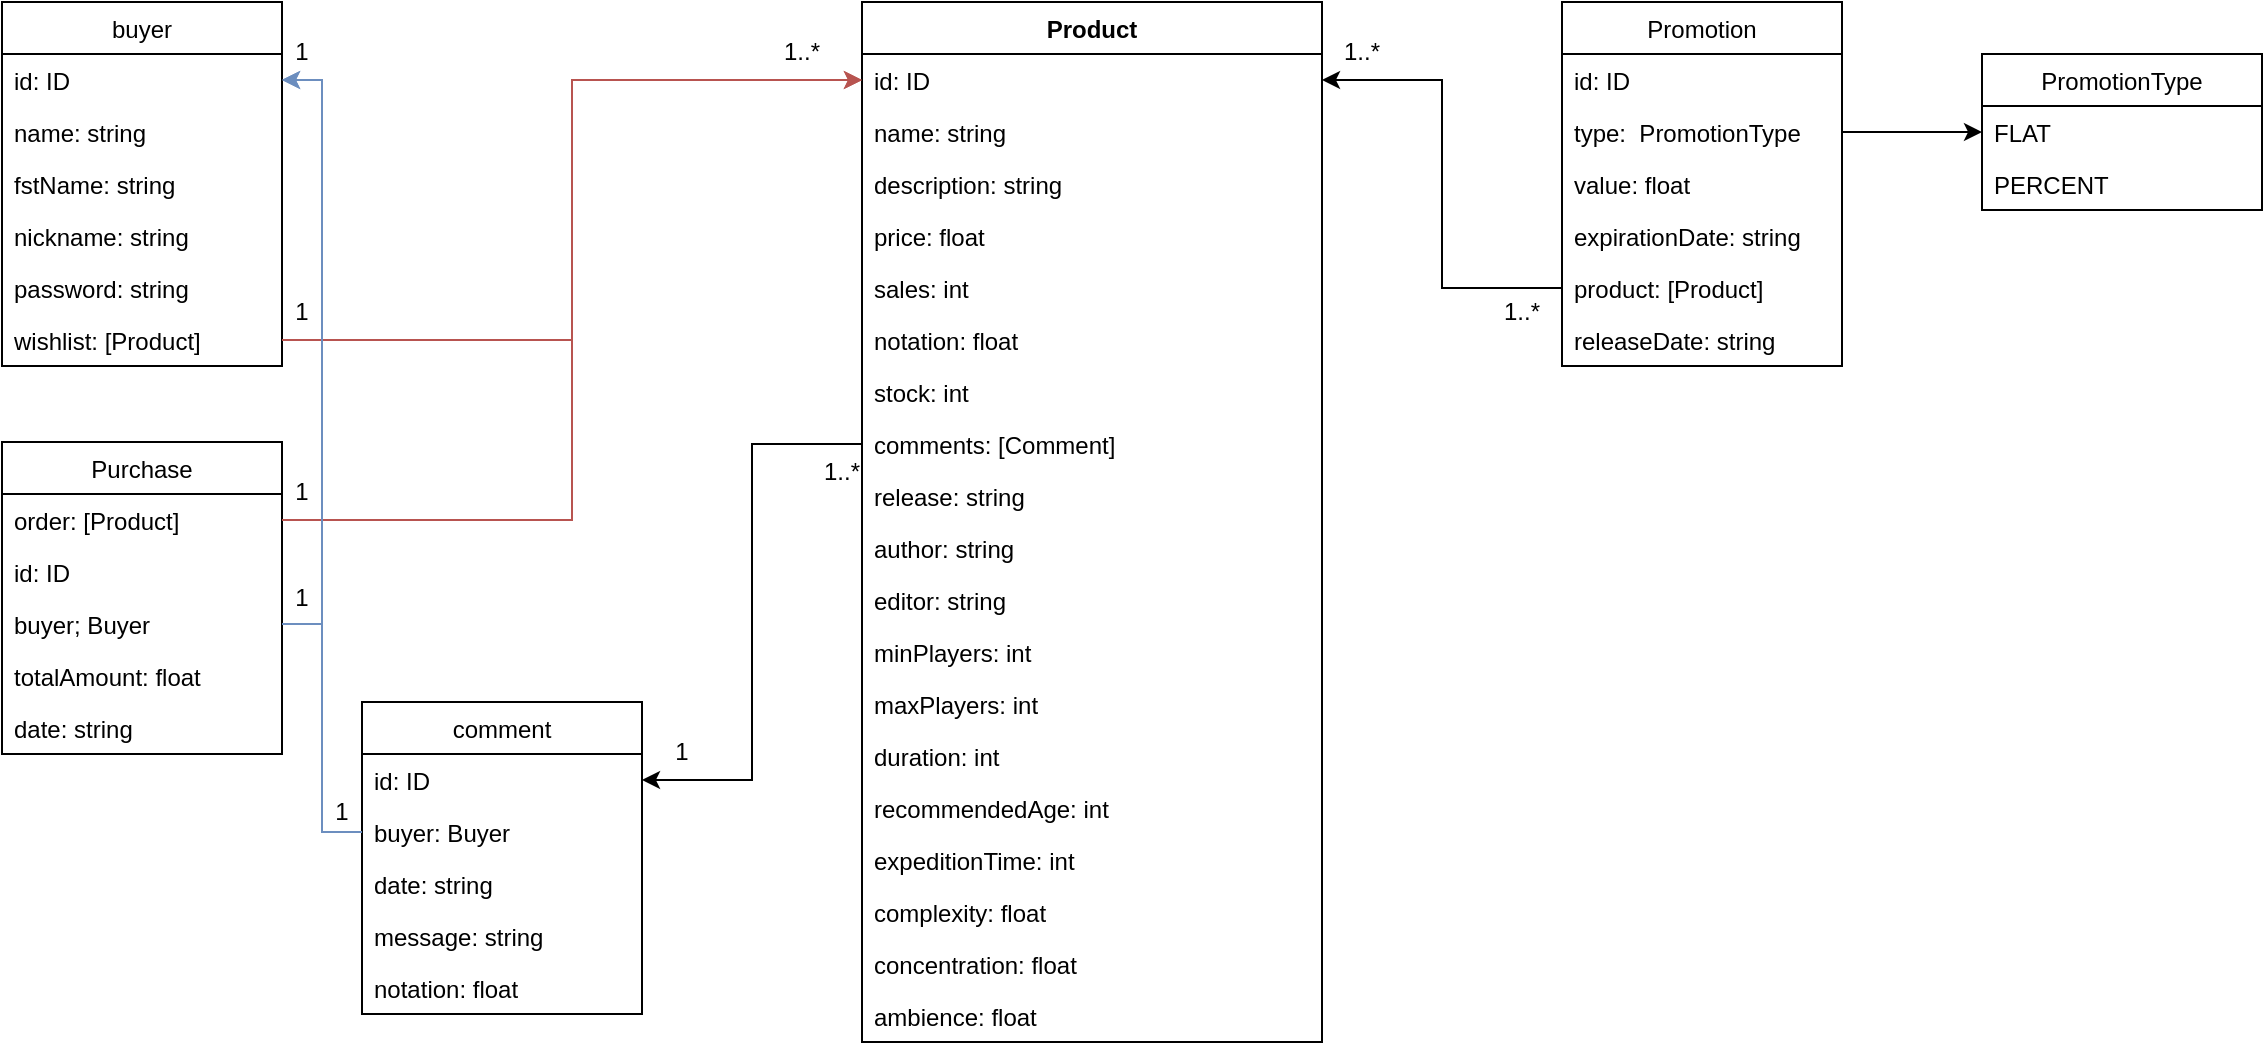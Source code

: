 <mxfile>
    <diagram id="qhP7KjJMfT59o1gSOzxB" name="Page-1">
        <mxGraphModel dx="1381" dy="448" grid="1" gridSize="10" guides="1" tooltips="1" connect="1" arrows="1" fold="1" page="1" pageScale="1" pageWidth="827" pageHeight="1169" math="0" shadow="0">
            <root>
                <mxCell id="0"/>
                <mxCell id="1" parent="0"/>
                <mxCell id="AIPdWYYq4T8G4I1ffe9C-1" value="Product" style="swimlane;fontStyle=1;align=center;verticalAlign=top;childLayout=stackLayout;horizontal=1;startSize=26;horizontalStack=0;resizeParent=1;resizeParentMax=0;resizeLast=0;collapsible=1;marginBottom=0;" parent="1" vertex="1">
                    <mxGeometry x="180" y="420" width="230" height="520" as="geometry"/>
                </mxCell>
                <mxCell id="AIPdWYYq4T8G4I1ffe9C-2" value="id: ID" style="text;strokeColor=none;fillColor=none;align=left;verticalAlign=top;spacingLeft=4;spacingRight=4;overflow=hidden;rotatable=0;points=[[0,0.5],[1,0.5]];portConstraint=eastwest;" parent="AIPdWYYq4T8G4I1ffe9C-1" vertex="1">
                    <mxGeometry y="26" width="230" height="26" as="geometry"/>
                </mxCell>
                <mxCell id="njmQkS_udpOmSkrCVEzm-1" value="name: string" style="text;strokeColor=none;fillColor=none;align=left;verticalAlign=top;spacingLeft=4;spacingRight=4;overflow=hidden;rotatable=0;points=[[0,0.5],[1,0.5]];portConstraint=eastwest;" parent="AIPdWYYq4T8G4I1ffe9C-1" vertex="1">
                    <mxGeometry y="52" width="230" height="26" as="geometry"/>
                </mxCell>
                <mxCell id="AIPdWYYq4T8G4I1ffe9C-5" value="description: string" style="text;strokeColor=none;fillColor=none;align=left;verticalAlign=top;spacingLeft=4;spacingRight=4;overflow=hidden;rotatable=0;points=[[0,0.5],[1,0.5]];portConstraint=eastwest;" parent="AIPdWYYq4T8G4I1ffe9C-1" vertex="1">
                    <mxGeometry y="78" width="230" height="26" as="geometry"/>
                </mxCell>
                <mxCell id="AIPdWYYq4T8G4I1ffe9C-6" value="price: float" style="text;strokeColor=none;fillColor=none;align=left;verticalAlign=top;spacingLeft=4;spacingRight=4;overflow=hidden;rotatable=0;points=[[0,0.5],[1,0.5]];portConstraint=eastwest;" parent="AIPdWYYq4T8G4I1ffe9C-1" vertex="1">
                    <mxGeometry y="104" width="230" height="26" as="geometry"/>
                </mxCell>
                <mxCell id="AIPdWYYq4T8G4I1ffe9C-8" value="sales: int" style="text;strokeColor=none;fillColor=none;align=left;verticalAlign=top;spacingLeft=4;spacingRight=4;overflow=hidden;rotatable=0;points=[[0,0.5],[1,0.5]];portConstraint=eastwest;" parent="AIPdWYYq4T8G4I1ffe9C-1" vertex="1">
                    <mxGeometry y="130" width="230" height="26" as="geometry"/>
                </mxCell>
                <mxCell id="AIPdWYYq4T8G4I1ffe9C-9" value="notation: float" style="text;strokeColor=none;fillColor=none;align=left;verticalAlign=top;spacingLeft=4;spacingRight=4;overflow=hidden;rotatable=0;points=[[0,0.5],[1,0.5]];portConstraint=eastwest;" parent="AIPdWYYq4T8G4I1ffe9C-1" vertex="1">
                    <mxGeometry y="156" width="230" height="26" as="geometry"/>
                </mxCell>
                <mxCell id="AIPdWYYq4T8G4I1ffe9C-12" value="stock: int" style="text;strokeColor=none;fillColor=none;align=left;verticalAlign=top;spacingLeft=4;spacingRight=4;overflow=hidden;rotatable=0;points=[[0,0.5],[1,0.5]];portConstraint=eastwest;" parent="AIPdWYYq4T8G4I1ffe9C-1" vertex="1">
                    <mxGeometry y="182" width="230" height="26" as="geometry"/>
                </mxCell>
                <mxCell id="AIPdWYYq4T8G4I1ffe9C-11" value="comments: [Comment]" style="text;strokeColor=none;fillColor=none;align=left;verticalAlign=top;spacingLeft=4;spacingRight=4;overflow=hidden;rotatable=0;points=[[0,0.5],[1,0.5]];portConstraint=eastwest;" parent="AIPdWYYq4T8G4I1ffe9C-1" vertex="1">
                    <mxGeometry y="208" width="230" height="26" as="geometry"/>
                </mxCell>
                <mxCell id="FD3mDdKUtWkHjg0hF5EI-1" value="release: string" style="text;strokeColor=none;fillColor=none;align=left;verticalAlign=top;spacingLeft=4;spacingRight=4;overflow=hidden;rotatable=0;points=[[0,0.5],[1,0.5]];portConstraint=eastwest;" parent="AIPdWYYq4T8G4I1ffe9C-1" vertex="1">
                    <mxGeometry y="234" width="230" height="26" as="geometry"/>
                </mxCell>
                <mxCell id="AIPdWYYq4T8G4I1ffe9C-22" value="author: string" style="text;strokeColor=none;fillColor=none;align=left;verticalAlign=top;spacingLeft=4;spacingRight=4;overflow=hidden;rotatable=0;points=[[0,0.5],[1,0.5]];portConstraint=eastwest;" parent="AIPdWYYq4T8G4I1ffe9C-1" vertex="1">
                    <mxGeometry y="260" width="230" height="26" as="geometry"/>
                </mxCell>
                <mxCell id="tGBcgF5zEhU3mlBbZxo8-1" value="editor: string" style="text;strokeColor=none;fillColor=none;align=left;verticalAlign=top;spacingLeft=4;spacingRight=4;overflow=hidden;rotatable=0;points=[[0,0.5],[1,0.5]];portConstraint=eastwest;" parent="AIPdWYYq4T8G4I1ffe9C-1" vertex="1">
                    <mxGeometry y="286" width="230" height="26" as="geometry"/>
                </mxCell>
                <mxCell id="AIPdWYYq4T8G4I1ffe9C-14" value="minPlayers: int" style="text;strokeColor=none;fillColor=none;align=left;verticalAlign=top;spacingLeft=4;spacingRight=4;overflow=hidden;rotatable=0;points=[[0,0.5],[1,0.5]];portConstraint=eastwest;" parent="AIPdWYYq4T8G4I1ffe9C-1" vertex="1">
                    <mxGeometry y="312" width="230" height="26" as="geometry"/>
                </mxCell>
                <mxCell id="AIPdWYYq4T8G4I1ffe9C-28" value="maxPlayers: int" style="text;strokeColor=none;fillColor=none;align=left;verticalAlign=top;spacingLeft=4;spacingRight=4;overflow=hidden;rotatable=0;points=[[0,0.5],[1,0.5]];portConstraint=eastwest;" parent="AIPdWYYq4T8G4I1ffe9C-1" vertex="1">
                    <mxGeometry y="338" width="230" height="26" as="geometry"/>
                </mxCell>
                <mxCell id="AIPdWYYq4T8G4I1ffe9C-15" value="duration: int" style="text;strokeColor=none;fillColor=none;align=left;verticalAlign=top;spacingLeft=4;spacingRight=4;overflow=hidden;rotatable=0;points=[[0,0.5],[1,0.5]];portConstraint=eastwest;" parent="AIPdWYYq4T8G4I1ffe9C-1" vertex="1">
                    <mxGeometry y="364" width="230" height="26" as="geometry"/>
                </mxCell>
                <mxCell id="AIPdWYYq4T8G4I1ffe9C-16" value="recommendedAge: int" style="text;strokeColor=none;fillColor=none;align=left;verticalAlign=top;spacingLeft=4;spacingRight=4;overflow=hidden;rotatable=0;points=[[0,0.5],[1,0.5]];portConstraint=eastwest;" parent="AIPdWYYq4T8G4I1ffe9C-1" vertex="1">
                    <mxGeometry y="390" width="230" height="26" as="geometry"/>
                </mxCell>
                <mxCell id="AIPdWYYq4T8G4I1ffe9C-17" value="expeditionTime: int" style="text;strokeColor=none;fillColor=none;align=left;verticalAlign=top;spacingLeft=4;spacingRight=4;overflow=hidden;rotatable=0;points=[[0,0.5],[1,0.5]];portConstraint=eastwest;" parent="AIPdWYYq4T8G4I1ffe9C-1" vertex="1">
                    <mxGeometry y="416" width="230" height="26" as="geometry"/>
                </mxCell>
                <mxCell id="AIPdWYYq4T8G4I1ffe9C-19" value="complexity: float" style="text;strokeColor=none;fillColor=none;align=left;verticalAlign=top;spacingLeft=4;spacingRight=4;overflow=hidden;rotatable=0;points=[[0,0.5],[1,0.5]];portConstraint=eastwest;" parent="AIPdWYYq4T8G4I1ffe9C-1" vertex="1">
                    <mxGeometry y="442" width="230" height="26" as="geometry"/>
                </mxCell>
                <mxCell id="AIPdWYYq4T8G4I1ffe9C-20" value="concentration: float" style="text;strokeColor=none;fillColor=none;align=left;verticalAlign=top;spacingLeft=4;spacingRight=4;overflow=hidden;rotatable=0;points=[[0,0.5],[1,0.5]];portConstraint=eastwest;" parent="AIPdWYYq4T8G4I1ffe9C-1" vertex="1">
                    <mxGeometry y="468" width="230" height="26" as="geometry"/>
                </mxCell>
                <mxCell id="AIPdWYYq4T8G4I1ffe9C-21" value="ambience: float" style="text;strokeColor=none;fillColor=none;align=left;verticalAlign=top;spacingLeft=4;spacingRight=4;overflow=hidden;rotatable=0;points=[[0,0.5],[1,0.5]];portConstraint=eastwest;" parent="AIPdWYYq4T8G4I1ffe9C-1" vertex="1">
                    <mxGeometry y="494" width="230" height="26" as="geometry"/>
                </mxCell>
                <mxCell id="AIPdWYYq4T8G4I1ffe9C-23" value="Promotion" style="swimlane;fontStyle=0;childLayout=stackLayout;horizontal=1;startSize=26;fillColor=none;horizontalStack=0;resizeParent=1;resizeParentMax=0;resizeLast=0;collapsible=1;marginBottom=0;" parent="1" vertex="1">
                    <mxGeometry x="530" y="420" width="140" height="182" as="geometry"/>
                </mxCell>
                <mxCell id="njmQkS_udpOmSkrCVEzm-2" value="id: ID" style="text;strokeColor=none;fillColor=none;align=left;verticalAlign=top;spacingLeft=4;spacingRight=4;overflow=hidden;rotatable=0;points=[[0,0.5],[1,0.5]];portConstraint=eastwest;" parent="AIPdWYYq4T8G4I1ffe9C-23" vertex="1">
                    <mxGeometry y="26" width="140" height="26" as="geometry"/>
                </mxCell>
                <mxCell id="AIPdWYYq4T8G4I1ffe9C-24" value="type:  PromotionType" style="text;strokeColor=none;fillColor=none;align=left;verticalAlign=top;spacingLeft=4;spacingRight=4;overflow=hidden;rotatable=0;points=[[0,0.5],[1,0.5]];portConstraint=eastwest;" parent="AIPdWYYq4T8G4I1ffe9C-23" vertex="1">
                    <mxGeometry y="52" width="140" height="26" as="geometry"/>
                </mxCell>
                <mxCell id="AIPdWYYq4T8G4I1ffe9C-32" value="value: float" style="text;strokeColor=none;fillColor=none;align=left;verticalAlign=top;spacingLeft=4;spacingRight=4;overflow=hidden;rotatable=0;points=[[0,0.5],[1,0.5]];portConstraint=eastwest;" parent="AIPdWYYq4T8G4I1ffe9C-23" vertex="1">
                    <mxGeometry y="78" width="140" height="26" as="geometry"/>
                </mxCell>
                <mxCell id="AIPdWYYq4T8G4I1ffe9C-33" value="expirationDate: string" style="text;strokeColor=none;fillColor=none;align=left;verticalAlign=top;spacingLeft=4;spacingRight=4;overflow=hidden;rotatable=0;points=[[0,0.5],[1,0.5]];portConstraint=eastwest;" parent="AIPdWYYq4T8G4I1ffe9C-23" vertex="1">
                    <mxGeometry y="104" width="140" height="26" as="geometry"/>
                </mxCell>
                <mxCell id="njmQkS_udpOmSkrCVEzm-10" value="product: [Product]" style="text;strokeColor=none;fillColor=none;align=left;verticalAlign=top;spacingLeft=4;spacingRight=4;overflow=hidden;rotatable=0;points=[[0,0.5],[1,0.5]];portConstraint=eastwest;" parent="AIPdWYYq4T8G4I1ffe9C-23" vertex="1">
                    <mxGeometry y="130" width="140" height="26" as="geometry"/>
                </mxCell>
                <mxCell id="FD3mDdKUtWkHjg0hF5EI-2" value="releaseDate: string" style="text;strokeColor=none;fillColor=none;align=left;verticalAlign=top;spacingLeft=4;spacingRight=4;overflow=hidden;rotatable=0;points=[[0,0.5],[1,0.5]];portConstraint=eastwest;" parent="AIPdWYYq4T8G4I1ffe9C-23" vertex="1">
                    <mxGeometry y="156" width="140" height="26" as="geometry"/>
                </mxCell>
                <mxCell id="AIPdWYYq4T8G4I1ffe9C-29" value="PromotionType" style="swimlane;fontStyle=0;childLayout=stackLayout;horizontal=1;startSize=26;fillColor=none;horizontalStack=0;resizeParent=1;resizeParentMax=0;resizeLast=0;collapsible=1;marginBottom=0;" parent="1" vertex="1">
                    <mxGeometry x="740" y="446" width="140" height="78" as="geometry"/>
                </mxCell>
                <mxCell id="AIPdWYYq4T8G4I1ffe9C-30" value="FLAT" style="text;strokeColor=none;fillColor=none;align=left;verticalAlign=top;spacingLeft=4;spacingRight=4;overflow=hidden;rotatable=0;points=[[0,0.5],[1,0.5]];portConstraint=eastwest;" parent="AIPdWYYq4T8G4I1ffe9C-29" vertex="1">
                    <mxGeometry y="26" width="140" height="26" as="geometry"/>
                </mxCell>
                <mxCell id="AIPdWYYq4T8G4I1ffe9C-31" value="PERCENT" style="text;strokeColor=none;fillColor=none;align=left;verticalAlign=top;spacingLeft=4;spacingRight=4;overflow=hidden;rotatable=0;points=[[0,0.5],[1,0.5]];portConstraint=eastwest;" parent="AIPdWYYq4T8G4I1ffe9C-29" vertex="1">
                    <mxGeometry y="52" width="140" height="26" as="geometry"/>
                </mxCell>
                <mxCell id="AIPdWYYq4T8G4I1ffe9C-38" value="comment" style="swimlane;fontStyle=0;childLayout=stackLayout;horizontal=1;startSize=26;fillColor=none;horizontalStack=0;resizeParent=1;resizeParentMax=0;resizeLast=0;collapsible=1;marginBottom=0;" parent="1" vertex="1">
                    <mxGeometry x="-70" y="770" width="140" height="156" as="geometry"/>
                </mxCell>
                <mxCell id="njmQkS_udpOmSkrCVEzm-3" value="id: ID" style="text;strokeColor=none;fillColor=none;align=left;verticalAlign=top;spacingLeft=4;spacingRight=4;overflow=hidden;rotatable=0;points=[[0,0.5],[1,0.5]];portConstraint=eastwest;" parent="AIPdWYYq4T8G4I1ffe9C-38" vertex="1">
                    <mxGeometry y="26" width="140" height="26" as="geometry"/>
                </mxCell>
                <mxCell id="AIPdWYYq4T8G4I1ffe9C-39" value="buyer: Buyer" style="text;strokeColor=none;fillColor=none;align=left;verticalAlign=top;spacingLeft=4;spacingRight=4;overflow=hidden;rotatable=0;points=[[0,0.5],[1,0.5]];portConstraint=eastwest;" parent="AIPdWYYq4T8G4I1ffe9C-38" vertex="1">
                    <mxGeometry y="52" width="140" height="26" as="geometry"/>
                </mxCell>
                <mxCell id="AIPdWYYq4T8G4I1ffe9C-40" value="date: string" style="text;strokeColor=none;fillColor=none;align=left;verticalAlign=top;spacingLeft=4;spacingRight=4;overflow=hidden;rotatable=0;points=[[0,0.5],[1,0.5]];portConstraint=eastwest;" parent="AIPdWYYq4T8G4I1ffe9C-38" vertex="1">
                    <mxGeometry y="78" width="140" height="26" as="geometry"/>
                </mxCell>
                <mxCell id="AIPdWYYq4T8G4I1ffe9C-41" value="message: string" style="text;strokeColor=none;fillColor=none;align=left;verticalAlign=top;spacingLeft=4;spacingRight=4;overflow=hidden;rotatable=0;points=[[0,0.5],[1,0.5]];portConstraint=eastwest;" parent="AIPdWYYq4T8G4I1ffe9C-38" vertex="1">
                    <mxGeometry y="104" width="140" height="26" as="geometry"/>
                </mxCell>
                <mxCell id="AIPdWYYq4T8G4I1ffe9C-42" value="notation: float" style="text;strokeColor=none;fillColor=none;align=left;verticalAlign=top;spacingLeft=4;spacingRight=4;overflow=hidden;rotatable=0;points=[[0,0.5],[1,0.5]];portConstraint=eastwest;" parent="AIPdWYYq4T8G4I1ffe9C-38" vertex="1">
                    <mxGeometry y="130" width="140" height="26" as="geometry"/>
                </mxCell>
                <mxCell id="AIPdWYYq4T8G4I1ffe9C-43" value="buyer" style="swimlane;fontStyle=0;childLayout=stackLayout;horizontal=1;startSize=26;fillColor=none;horizontalStack=0;resizeParent=1;resizeParentMax=0;resizeLast=0;collapsible=1;marginBottom=0;" parent="1" vertex="1">
                    <mxGeometry x="-250" y="420" width="140" height="182" as="geometry"/>
                </mxCell>
                <mxCell id="njmQkS_udpOmSkrCVEzm-4" value="id: ID" style="text;strokeColor=none;fillColor=none;align=left;verticalAlign=top;spacingLeft=4;spacingRight=4;overflow=hidden;rotatable=0;points=[[0,0.5],[1,0.5]];portConstraint=eastwest;" parent="AIPdWYYq4T8G4I1ffe9C-43" vertex="1">
                    <mxGeometry y="26" width="140" height="26" as="geometry"/>
                </mxCell>
                <mxCell id="AIPdWYYq4T8G4I1ffe9C-44" value="name: string" style="text;strokeColor=none;fillColor=none;align=left;verticalAlign=top;spacingLeft=4;spacingRight=4;overflow=hidden;rotatable=0;points=[[0,0.5],[1,0.5]];portConstraint=eastwest;" parent="AIPdWYYq4T8G4I1ffe9C-43" vertex="1">
                    <mxGeometry y="52" width="140" height="26" as="geometry"/>
                </mxCell>
                <mxCell id="AIPdWYYq4T8G4I1ffe9C-45" value="fstName: string" style="text;strokeColor=none;fillColor=none;align=left;verticalAlign=top;spacingLeft=4;spacingRight=4;overflow=hidden;rotatable=0;points=[[0,0.5],[1,0.5]];portConstraint=eastwest;" parent="AIPdWYYq4T8G4I1ffe9C-43" vertex="1">
                    <mxGeometry y="78" width="140" height="26" as="geometry"/>
                </mxCell>
                <mxCell id="AIPdWYYq4T8G4I1ffe9C-46" value="nickname: string" style="text;strokeColor=none;fillColor=none;align=left;verticalAlign=top;spacingLeft=4;spacingRight=4;overflow=hidden;rotatable=0;points=[[0,0.5],[1,0.5]];portConstraint=eastwest;" parent="AIPdWYYq4T8G4I1ffe9C-43" vertex="1">
                    <mxGeometry y="104" width="140" height="26" as="geometry"/>
                </mxCell>
                <mxCell id="AIPdWYYq4T8G4I1ffe9C-47" value="password: string" style="text;strokeColor=none;fillColor=none;align=left;verticalAlign=top;spacingLeft=4;spacingRight=4;overflow=hidden;rotatable=0;points=[[0,0.5],[1,0.5]];portConstraint=eastwest;" parent="AIPdWYYq4T8G4I1ffe9C-43" vertex="1">
                    <mxGeometry y="130" width="140" height="26" as="geometry"/>
                </mxCell>
                <mxCell id="AIPdWYYq4T8G4I1ffe9C-48" value="wishlist: [Product]" style="text;strokeColor=none;fillColor=none;align=left;verticalAlign=top;spacingLeft=4;spacingRight=4;overflow=hidden;rotatable=0;points=[[0,0.5],[1,0.5]];portConstraint=eastwest;" parent="AIPdWYYq4T8G4I1ffe9C-43" vertex="1">
                    <mxGeometry y="156" width="140" height="26" as="geometry"/>
                </mxCell>
                <mxCell id="AIPdWYYq4T8G4I1ffe9C-49" value="Purchase" style="swimlane;fontStyle=0;childLayout=stackLayout;horizontal=1;startSize=26;fillColor=none;horizontalStack=0;resizeParent=1;resizeParentMax=0;resizeLast=0;collapsible=1;marginBottom=0;" parent="1" vertex="1">
                    <mxGeometry x="-250" y="640" width="140" height="156" as="geometry"/>
                </mxCell>
                <mxCell id="AIPdWYYq4T8G4I1ffe9C-50" value="order: [Product]" style="text;strokeColor=none;fillColor=none;align=left;verticalAlign=top;spacingLeft=4;spacingRight=4;overflow=hidden;rotatable=0;points=[[0,0.5],[1,0.5]];portConstraint=eastwest;" parent="AIPdWYYq4T8G4I1ffe9C-49" vertex="1">
                    <mxGeometry y="26" width="140" height="26" as="geometry"/>
                </mxCell>
                <mxCell id="njmQkS_udpOmSkrCVEzm-5" value="id: ID" style="text;strokeColor=none;fillColor=none;align=left;verticalAlign=top;spacingLeft=4;spacingRight=4;overflow=hidden;rotatable=0;points=[[0,0.5],[1,0.5]];portConstraint=eastwest;" parent="AIPdWYYq4T8G4I1ffe9C-49" vertex="1">
                    <mxGeometry y="52" width="140" height="26" as="geometry"/>
                </mxCell>
                <mxCell id="AIPdWYYq4T8G4I1ffe9C-51" value="buyer; Buyer" style="text;strokeColor=none;fillColor=none;align=left;verticalAlign=top;spacingLeft=4;spacingRight=4;overflow=hidden;rotatable=0;points=[[0,0.5],[1,0.5]];portConstraint=eastwest;" parent="AIPdWYYq4T8G4I1ffe9C-49" vertex="1">
                    <mxGeometry y="78" width="140" height="26" as="geometry"/>
                </mxCell>
                <mxCell id="AIPdWYYq4T8G4I1ffe9C-55" value="totalAmount: float" style="text;strokeColor=none;fillColor=none;align=left;verticalAlign=top;spacingLeft=4;spacingRight=4;overflow=hidden;rotatable=0;points=[[0,0.5],[1,0.5]];portConstraint=eastwest;" parent="AIPdWYYq4T8G4I1ffe9C-49" vertex="1">
                    <mxGeometry y="104" width="140" height="26" as="geometry"/>
                </mxCell>
                <mxCell id="AIPdWYYq4T8G4I1ffe9C-56" value="date: string" style="text;strokeColor=none;fillColor=none;align=left;verticalAlign=top;spacingLeft=4;spacingRight=4;overflow=hidden;rotatable=0;points=[[0,0.5],[1,0.5]];portConstraint=eastwest;" parent="AIPdWYYq4T8G4I1ffe9C-49" vertex="1">
                    <mxGeometry y="130" width="140" height="26" as="geometry"/>
                </mxCell>
                <mxCell id="njmQkS_udpOmSkrCVEzm-7" style="edgeStyle=orthogonalEdgeStyle;rounded=0;orthogonalLoop=1;jettySize=auto;html=1;exitX=0;exitY=0.5;exitDx=0;exitDy=0;entryX=1;entryY=0.5;entryDx=0;entryDy=0;" parent="1" source="AIPdWYYq4T8G4I1ffe9C-11" target="njmQkS_udpOmSkrCVEzm-3" edge="1">
                    <mxGeometry relative="1" as="geometry"/>
                </mxCell>
                <mxCell id="njmQkS_udpOmSkrCVEzm-8" style="edgeStyle=orthogonalEdgeStyle;rounded=0;orthogonalLoop=1;jettySize=auto;html=1;exitX=1;exitY=0.5;exitDx=0;exitDy=0;entryX=0;entryY=0.5;entryDx=0;entryDy=0;fillColor=#f8cecc;strokeColor=#b85450;" parent="1" source="AIPdWYYq4T8G4I1ffe9C-48" target="AIPdWYYq4T8G4I1ffe9C-2" edge="1">
                    <mxGeometry relative="1" as="geometry"/>
                </mxCell>
                <mxCell id="njmQkS_udpOmSkrCVEzm-9" style="edgeStyle=orthogonalEdgeStyle;rounded=0;orthogonalLoop=1;jettySize=auto;html=1;exitX=0;exitY=0.5;exitDx=0;exitDy=0;entryX=1;entryY=0.5;entryDx=0;entryDy=0;fillColor=#dae8fc;strokeColor=#6c8ebf;" parent="1" source="AIPdWYYq4T8G4I1ffe9C-39" target="njmQkS_udpOmSkrCVEzm-4" edge="1">
                    <mxGeometry relative="1" as="geometry"/>
                </mxCell>
                <mxCell id="njmQkS_udpOmSkrCVEzm-11" style="edgeStyle=orthogonalEdgeStyle;rounded=0;orthogonalLoop=1;jettySize=auto;html=1;exitX=1;exitY=0.5;exitDx=0;exitDy=0;entryX=0;entryY=0.5;entryDx=0;entryDy=0;fillColor=#f8cecc;strokeColor=#b85450;" parent="1" source="AIPdWYYq4T8G4I1ffe9C-50" target="AIPdWYYq4T8G4I1ffe9C-2" edge="1">
                    <mxGeometry relative="1" as="geometry"/>
                </mxCell>
                <mxCell id="njmQkS_udpOmSkrCVEzm-12" style="edgeStyle=orthogonalEdgeStyle;rounded=0;orthogonalLoop=1;jettySize=auto;html=1;exitX=1;exitY=0.5;exitDx=0;exitDy=0;entryX=1;entryY=0.5;entryDx=0;entryDy=0;fillColor=#dae8fc;strokeColor=#6c8ebf;" parent="1" source="AIPdWYYq4T8G4I1ffe9C-51" target="njmQkS_udpOmSkrCVEzm-4" edge="1">
                    <mxGeometry relative="1" as="geometry">
                        <Array as="points">
                            <mxPoint x="-90" y="731"/>
                            <mxPoint x="-90" y="459"/>
                        </Array>
                    </mxGeometry>
                </mxCell>
                <mxCell id="njmQkS_udpOmSkrCVEzm-13" style="edgeStyle=orthogonalEdgeStyle;rounded=0;orthogonalLoop=1;jettySize=auto;html=1;exitX=0;exitY=0.5;exitDx=0;exitDy=0;entryX=1;entryY=0.5;entryDx=0;entryDy=0;" parent="1" source="njmQkS_udpOmSkrCVEzm-10" target="AIPdWYYq4T8G4I1ffe9C-2" edge="1">
                    <mxGeometry relative="1" as="geometry"/>
                </mxCell>
                <mxCell id="njmQkS_udpOmSkrCVEzm-14" style="edgeStyle=orthogonalEdgeStyle;rounded=0;orthogonalLoop=1;jettySize=auto;html=1;exitX=1;exitY=0.5;exitDx=0;exitDy=0;entryX=0;entryY=0.5;entryDx=0;entryDy=0;" parent="1" source="AIPdWYYq4T8G4I1ffe9C-24" target="AIPdWYYq4T8G4I1ffe9C-30" edge="1">
                    <mxGeometry relative="1" as="geometry"/>
                </mxCell>
                <mxCell id="tGBcgF5zEhU3mlBbZxo8-3" value="1..*" style="text;html=1;strokeColor=none;fillColor=none;align=center;verticalAlign=middle;whiteSpace=wrap;rounded=0;" parent="1" vertex="1">
                    <mxGeometry x="400" y="430" width="60" height="30" as="geometry"/>
                </mxCell>
                <mxCell id="tGBcgF5zEhU3mlBbZxo8-4" value="1..*" style="text;html=1;strokeColor=none;fillColor=none;align=center;verticalAlign=middle;whiteSpace=wrap;rounded=0;" parent="1" vertex="1">
                    <mxGeometry x="480" y="560" width="60" height="30" as="geometry"/>
                </mxCell>
                <mxCell id="tGBcgF5zEhU3mlBbZxo8-5" value="1..*" style="text;html=1;strokeColor=none;fillColor=none;align=center;verticalAlign=middle;whiteSpace=wrap;rounded=0;" parent="1" vertex="1">
                    <mxGeometry x="140" y="640" width="60" height="30" as="geometry"/>
                </mxCell>
                <mxCell id="tGBcgF5zEhU3mlBbZxo8-6" value="1" style="text;html=1;strokeColor=none;fillColor=none;align=center;verticalAlign=middle;whiteSpace=wrap;rounded=0;" parent="1" vertex="1">
                    <mxGeometry x="60" y="780" width="60" height="30" as="geometry"/>
                </mxCell>
                <mxCell id="tGBcgF5zEhU3mlBbZxo8-7" value="1..*" style="text;html=1;strokeColor=none;fillColor=none;align=center;verticalAlign=middle;whiteSpace=wrap;rounded=0;" parent="1" vertex="1">
                    <mxGeometry x="120" y="430" width="60" height="30" as="geometry"/>
                </mxCell>
                <mxCell id="tGBcgF5zEhU3mlBbZxo8-9" value="1" style="text;html=1;strokeColor=none;fillColor=none;align=center;verticalAlign=middle;whiteSpace=wrap;rounded=0;" parent="1" vertex="1">
                    <mxGeometry x="-130" y="650" width="60" height="30" as="geometry"/>
                </mxCell>
                <mxCell id="tGBcgF5zEhU3mlBbZxo8-10" value="1" style="text;html=1;strokeColor=none;fillColor=none;align=center;verticalAlign=middle;whiteSpace=wrap;rounded=0;" parent="1" vertex="1">
                    <mxGeometry x="-130" y="703" width="60" height="30" as="geometry"/>
                </mxCell>
                <mxCell id="tGBcgF5zEhU3mlBbZxo8-11" value="1" style="text;html=1;strokeColor=none;fillColor=none;align=center;verticalAlign=middle;whiteSpace=wrap;rounded=0;" parent="1" vertex="1">
                    <mxGeometry x="-130" y="430" width="60" height="30" as="geometry"/>
                </mxCell>
                <mxCell id="tGBcgF5zEhU3mlBbZxo8-12" value="1" style="text;html=1;strokeColor=none;fillColor=none;align=center;verticalAlign=middle;whiteSpace=wrap;rounded=0;" parent="1" vertex="1">
                    <mxGeometry x="-110" y="810" width="60" height="30" as="geometry"/>
                </mxCell>
                <mxCell id="tGBcgF5zEhU3mlBbZxo8-13" value="1" style="text;html=1;strokeColor=none;fillColor=none;align=center;verticalAlign=middle;whiteSpace=wrap;rounded=0;" parent="1" vertex="1">
                    <mxGeometry x="-130" y="560" width="60" height="30" as="geometry"/>
                </mxCell>
            </root>
        </mxGraphModel>
    </diagram>
</mxfile>